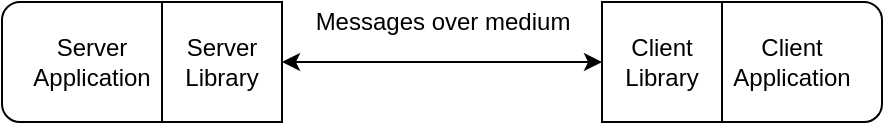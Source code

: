 <mxfile version="20.0.1" type="device"><diagram id="tOkOiNAZ1jBCy2NWUta4" name="Page-1"><mxGraphModel dx="1426" dy="945" grid="1" gridSize="10" guides="1" tooltips="1" connect="1" arrows="1" fold="1" page="1" pageScale="1" pageWidth="850" pageHeight="1100" math="0" shadow="0"><root><mxCell id="0"/><mxCell id="1" parent="0"/><mxCell id="Tw9LmbB2Gv4QVTpk1E_4-1" value="Server Application" style="rounded=1;whiteSpace=wrap;html=1;" vertex="1" parent="1"><mxGeometry x="80" y="440" width="90" height="60" as="geometry"/></mxCell><mxCell id="Tw9LmbB2Gv4QVTpk1E_4-2" value="Client Application" style="rounded=1;whiteSpace=wrap;html=1;" vertex="1" parent="1"><mxGeometry x="430" y="440" width="90" height="60" as="geometry"/></mxCell><mxCell id="Tw9LmbB2Gv4QVTpk1E_4-5" style="edgeStyle=orthogonalEdgeStyle;rounded=0;orthogonalLoop=1;jettySize=auto;html=1;exitX=1;exitY=0.5;exitDx=0;exitDy=0;entryX=0;entryY=0.5;entryDx=0;entryDy=0;startArrow=classic;startFill=1;" edge="1" parent="1" source="Tw9LmbB2Gv4QVTpk1E_4-3" target="Tw9LmbB2Gv4QVTpk1E_4-4"><mxGeometry relative="1" as="geometry"/></mxCell><mxCell id="Tw9LmbB2Gv4QVTpk1E_4-3" value="Server Library" style="rounded=0;whiteSpace=wrap;html=1;" vertex="1" parent="1"><mxGeometry x="160" y="440" width="60" height="60" as="geometry"/></mxCell><mxCell id="Tw9LmbB2Gv4QVTpk1E_4-4" value="Client Library" style="rounded=0;whiteSpace=wrap;html=1;" vertex="1" parent="1"><mxGeometry x="380" y="440" width="60" height="60" as="geometry"/></mxCell><mxCell id="Tw9LmbB2Gv4QVTpk1E_4-6" value="Messages over medium" style="text;html=1;align=center;verticalAlign=middle;resizable=0;points=[];autosize=1;strokeColor=none;fillColor=none;" vertex="1" parent="1"><mxGeometry x="230" y="440" width="140" height="20" as="geometry"/></mxCell></root></mxGraphModel></diagram></mxfile>